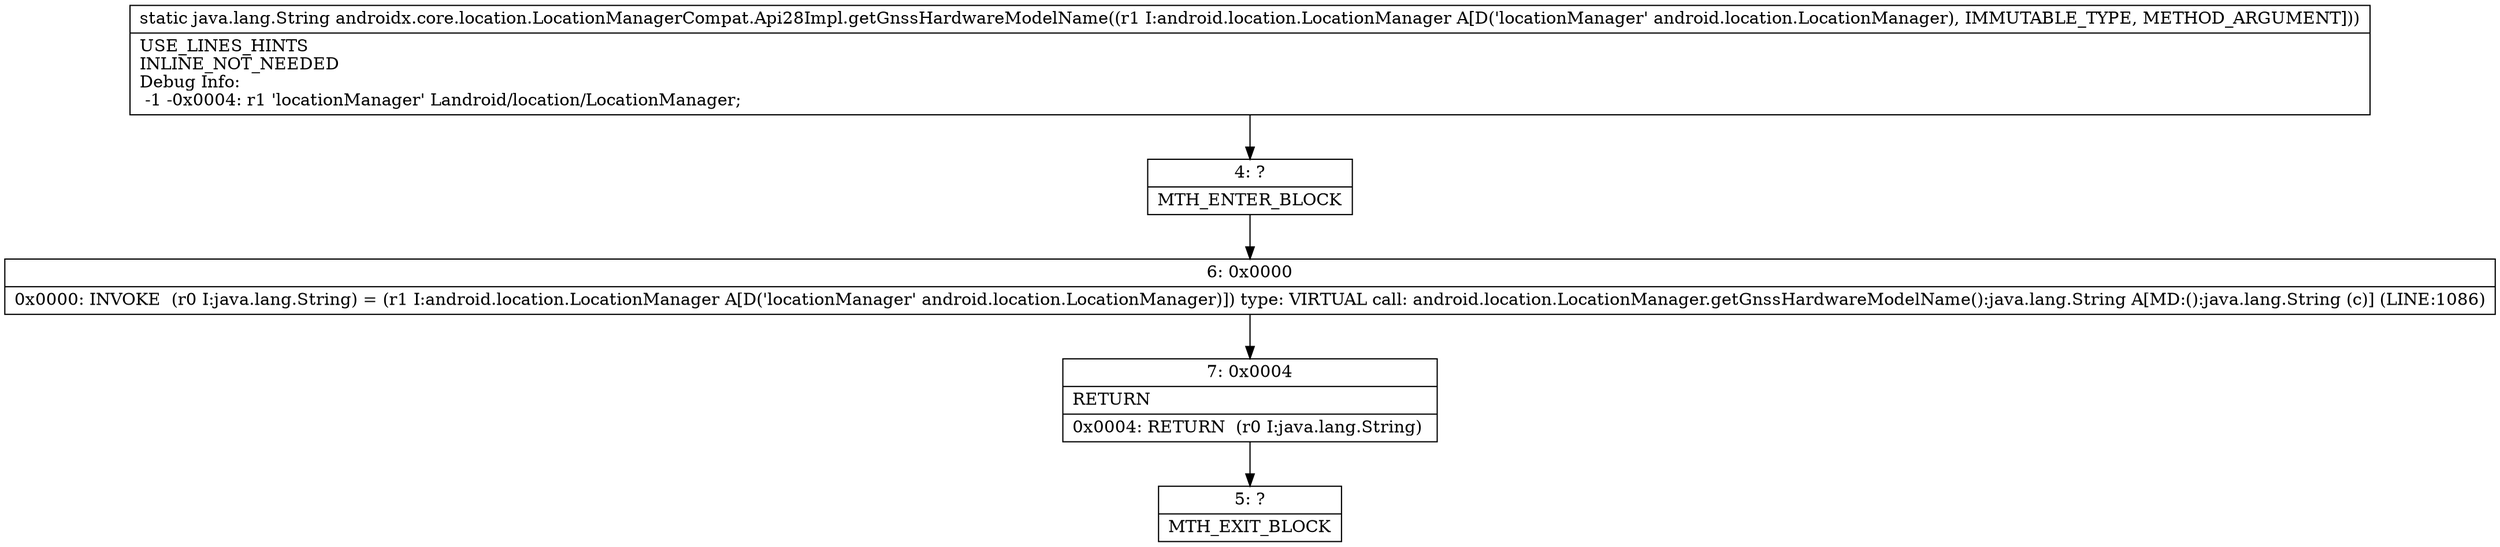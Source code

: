 digraph "CFG forandroidx.core.location.LocationManagerCompat.Api28Impl.getGnssHardwareModelName(Landroid\/location\/LocationManager;)Ljava\/lang\/String;" {
Node_4 [shape=record,label="{4\:\ ?|MTH_ENTER_BLOCK\l}"];
Node_6 [shape=record,label="{6\:\ 0x0000|0x0000: INVOKE  (r0 I:java.lang.String) = (r1 I:android.location.LocationManager A[D('locationManager' android.location.LocationManager)]) type: VIRTUAL call: android.location.LocationManager.getGnssHardwareModelName():java.lang.String A[MD:():java.lang.String (c)] (LINE:1086)\l}"];
Node_7 [shape=record,label="{7\:\ 0x0004|RETURN\l|0x0004: RETURN  (r0 I:java.lang.String) \l}"];
Node_5 [shape=record,label="{5\:\ ?|MTH_EXIT_BLOCK\l}"];
MethodNode[shape=record,label="{static java.lang.String androidx.core.location.LocationManagerCompat.Api28Impl.getGnssHardwareModelName((r1 I:android.location.LocationManager A[D('locationManager' android.location.LocationManager), IMMUTABLE_TYPE, METHOD_ARGUMENT]))  | USE_LINES_HINTS\lINLINE_NOT_NEEDED\lDebug Info:\l  \-1 \-0x0004: r1 'locationManager' Landroid\/location\/LocationManager;\l}"];
MethodNode -> Node_4;Node_4 -> Node_6;
Node_6 -> Node_7;
Node_7 -> Node_5;
}

